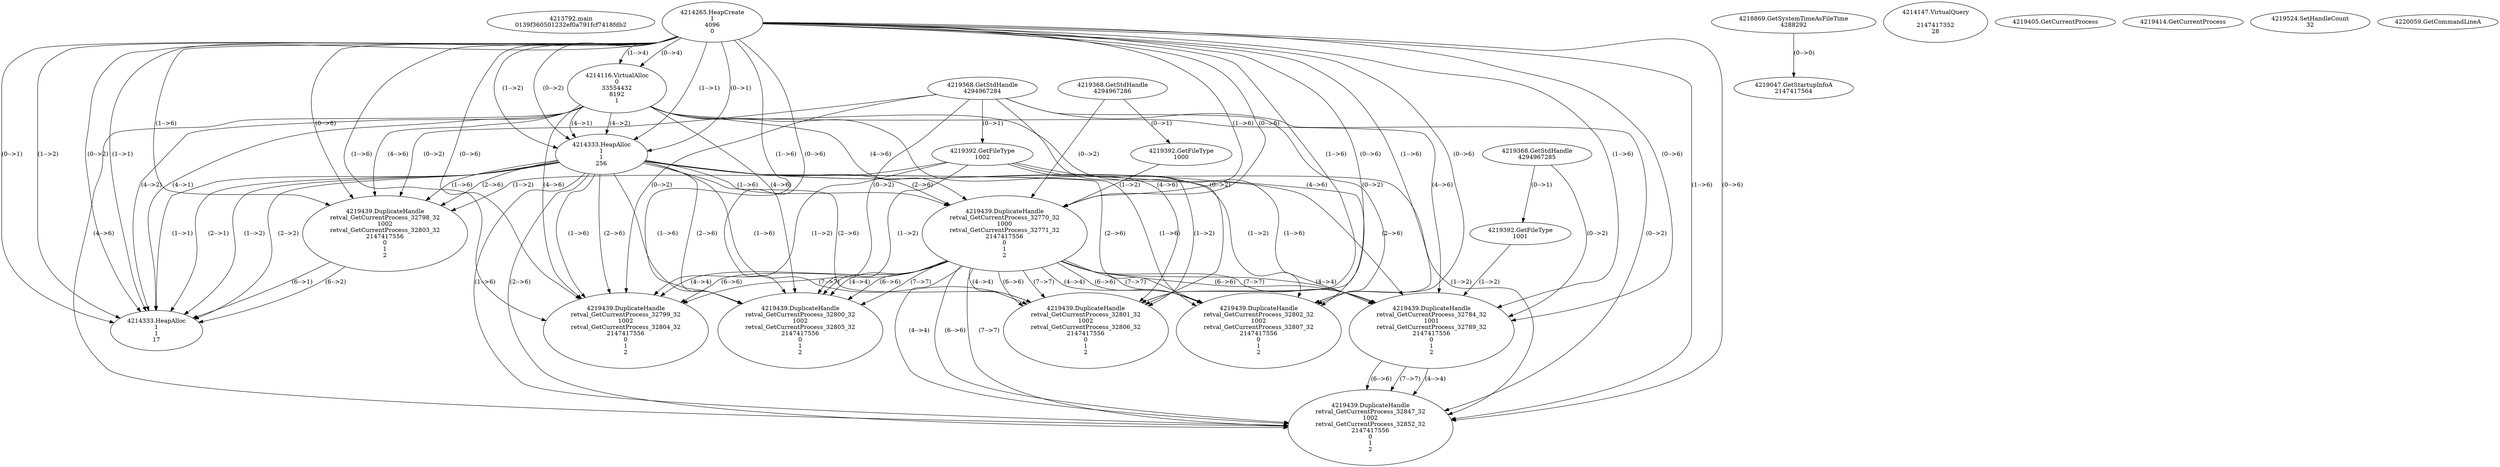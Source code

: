 // Global SCDG with merge call
digraph {
	0 [label="4213792.main
0139f360501232ef0a791fcf7418fdb2"]
	1 [label="4214265.HeapCreate
1
4096
0"]
	2 [label="4218869.GetSystemTimeAsFileTime
4288292"]
	3 [label="4214116.VirtualAlloc
0
33554432
8192
1"]
	1 -> 3 [label="(1-->4)"]
	1 -> 3 [label="(0-->4)"]
	4 [label="4214147.VirtualQuery

2147417352
28"]
	5 [label="4214333.HeapAlloc
1
1
256"]
	1 -> 5 [label="(1-->1)"]
	1 -> 5 [label="(0-->1)"]
	3 -> 5 [label="(4-->1)"]
	1 -> 5 [label="(1-->2)"]
	1 -> 5 [label="(0-->2)"]
	3 -> 5 [label="(4-->2)"]
	6 [label="4219047.GetStartupInfoA
2147417564"]
	2 -> 6 [label="(0-->0)"]
	7 [label="4219368.GetStdHandle
4294967286"]
	8 [label="4219392.GetFileType
1000"]
	7 -> 8 [label="(0-->1)"]
	9 [label="4219368.GetStdHandle
4294967285"]
	10 [label="4219392.GetFileType
1001"]
	9 -> 10 [label="(0-->1)"]
	11 [label="4219368.GetStdHandle
4294967284"]
	12 [label="4219392.GetFileType
1002"]
	11 -> 12 [label="(0-->1)"]
	13 [label="4219405.GetCurrentProcess
"]
	14 [label="4219414.GetCurrentProcess
"]
	15 [label="4219439.DuplicateHandle
retval_GetCurrentProcess_32798_32
1002
retval_GetCurrentProcess_32803_32
2147417556
0
1
2"]
	11 -> 15 [label="(0-->2)"]
	12 -> 15 [label="(1-->2)"]
	1 -> 15 [label="(1-->6)"]
	1 -> 15 [label="(0-->6)"]
	3 -> 15 [label="(4-->6)"]
	5 -> 15 [label="(1-->6)"]
	5 -> 15 [label="(2-->6)"]
	16 [label="4219524.SetHandleCount
32"]
	17 [label="4220059.GetCommandLineA
"]
	18 [label="4214333.HeapAlloc
1
1
17"]
	1 -> 18 [label="(1-->1)"]
	1 -> 18 [label="(0-->1)"]
	3 -> 18 [label="(4-->1)"]
	5 -> 18 [label="(1-->1)"]
	5 -> 18 [label="(2-->1)"]
	15 -> 18 [label="(6-->1)"]
	1 -> 18 [label="(1-->2)"]
	1 -> 18 [label="(0-->2)"]
	3 -> 18 [label="(4-->2)"]
	5 -> 18 [label="(1-->2)"]
	5 -> 18 [label="(2-->2)"]
	15 -> 18 [label="(6-->2)"]
	19 [label="4219439.DuplicateHandle
retval_GetCurrentProcess_32770_32
1000
retval_GetCurrentProcess_32771_32
2147417556
0
1
2"]
	7 -> 19 [label="(0-->2)"]
	8 -> 19 [label="(1-->2)"]
	1 -> 19 [label="(1-->6)"]
	1 -> 19 [label="(0-->6)"]
	3 -> 19 [label="(4-->6)"]
	5 -> 19 [label="(1-->6)"]
	5 -> 19 [label="(2-->6)"]
	20 [label="4219439.DuplicateHandle
retval_GetCurrentProcess_32799_32
1002
retval_GetCurrentProcess_32804_32
2147417556
0
1
2"]
	11 -> 20 [label="(0-->2)"]
	12 -> 20 [label="(1-->2)"]
	19 -> 20 [label="(4-->4)"]
	1 -> 20 [label="(1-->6)"]
	1 -> 20 [label="(0-->6)"]
	3 -> 20 [label="(4-->6)"]
	5 -> 20 [label="(1-->6)"]
	5 -> 20 [label="(2-->6)"]
	19 -> 20 [label="(6-->6)"]
	19 -> 20 [label="(7-->7)"]
	21 [label="4219439.DuplicateHandle
retval_GetCurrentProcess_32800_32
1002
retval_GetCurrentProcess_32805_32
2147417556
0
1
2"]
	11 -> 21 [label="(0-->2)"]
	12 -> 21 [label="(1-->2)"]
	19 -> 21 [label="(4-->4)"]
	1 -> 21 [label="(1-->6)"]
	1 -> 21 [label="(0-->6)"]
	3 -> 21 [label="(4-->6)"]
	5 -> 21 [label="(1-->6)"]
	5 -> 21 [label="(2-->6)"]
	19 -> 21 [label="(6-->6)"]
	19 -> 21 [label="(7-->7)"]
	22 [label="4219439.DuplicateHandle
retval_GetCurrentProcess_32801_32
1002
retval_GetCurrentProcess_32806_32
2147417556
0
1
2"]
	11 -> 22 [label="(0-->2)"]
	12 -> 22 [label="(1-->2)"]
	19 -> 22 [label="(4-->4)"]
	1 -> 22 [label="(1-->6)"]
	1 -> 22 [label="(0-->6)"]
	3 -> 22 [label="(4-->6)"]
	5 -> 22 [label="(1-->6)"]
	5 -> 22 [label="(2-->6)"]
	19 -> 22 [label="(6-->6)"]
	19 -> 22 [label="(7-->7)"]
	23 [label="4219439.DuplicateHandle
retval_GetCurrentProcess_32802_32
1002
retval_GetCurrentProcess_32807_32
2147417556
0
1
2"]
	11 -> 23 [label="(0-->2)"]
	12 -> 23 [label="(1-->2)"]
	19 -> 23 [label="(4-->4)"]
	1 -> 23 [label="(1-->6)"]
	1 -> 23 [label="(0-->6)"]
	3 -> 23 [label="(4-->6)"]
	5 -> 23 [label="(1-->6)"]
	5 -> 23 [label="(2-->6)"]
	19 -> 23 [label="(6-->6)"]
	19 -> 23 [label="(7-->7)"]
	24 [label="4219439.DuplicateHandle
retval_GetCurrentProcess_32784_32
1001
retval_GetCurrentProcess_32789_32
2147417556
0
1
2"]
	9 -> 24 [label="(0-->2)"]
	10 -> 24 [label="(1-->2)"]
	19 -> 24 [label="(4-->4)"]
	1 -> 24 [label="(1-->6)"]
	1 -> 24 [label="(0-->6)"]
	3 -> 24 [label="(4-->6)"]
	5 -> 24 [label="(1-->6)"]
	5 -> 24 [label="(2-->6)"]
	19 -> 24 [label="(6-->6)"]
	19 -> 24 [label="(7-->7)"]
	25 [label="4219439.DuplicateHandle
retval_GetCurrentProcess_32847_32
1002
retval_GetCurrentProcess_32852_32
2147417556
0
1
2"]
	11 -> 25 [label="(0-->2)"]
	12 -> 25 [label="(1-->2)"]
	19 -> 25 [label="(4-->4)"]
	24 -> 25 [label="(4-->4)"]
	1 -> 25 [label="(1-->6)"]
	1 -> 25 [label="(0-->6)"]
	3 -> 25 [label="(4-->6)"]
	5 -> 25 [label="(1-->6)"]
	5 -> 25 [label="(2-->6)"]
	19 -> 25 [label="(6-->6)"]
	24 -> 25 [label="(6-->6)"]
	19 -> 25 [label="(7-->7)"]
	24 -> 25 [label="(7-->7)"]
}
